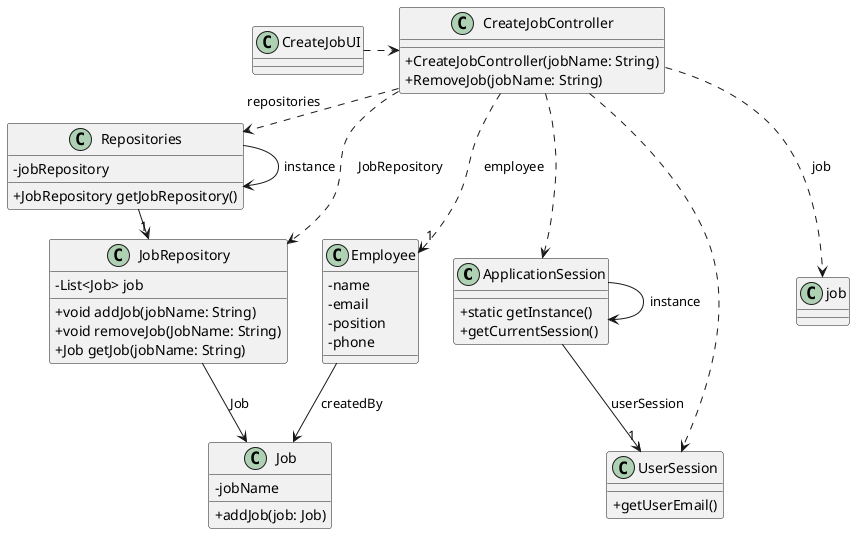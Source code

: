 @startuml

'skinparam monochrome true
skinparam packageStyle rectangle
skinparam shadowing false
skinparam linetype polyline
skinparam linetype orto

skinparam classAttributeIconSize 0

'left to right direction

class ApplicationSession
{
    + static getInstance()
    + getCurrentSession()
}

class UserSession
{
    + getUserEmail()
}

class Employee {
    - name
    - email
    - position
    - phone
}

class Job {
    - jobName

    + addJob(job: Job)
}

class JobRepository{
    - List<Job> job

    + void addJob(jobName: String)
    + void removeJob(JobName: String)
    + Job getJob(jobName: String)
}

class CreateJobUI {
}

class Repositories{
    - jobRepository

    + JobRepository getJobRepository()
}

class CreateJobController {
    + CreateJobController(jobName: String)
    + RemoveJob(jobName: String)
}

Repositories -> Repositories : instance
ApplicationSession -> ApplicationSession : instance

CreateJobUI .> CreateJobController

CreateJobController .> Repositories : repositories

Repositories -> "1" JobRepository

CreateJobController ..> job : job
CreateJobController ..> JobRepository : JobRepository

' Legenda
JobRepository --> Job : Job

ApplicationSession --> "1" UserSession : userSession

CreateJobController ..> "1" Employee : employee
CreateJobController ..> ApplicationSession
CreateJobController ..> UserSession

Employee --> Job : createdBy



@enduml
